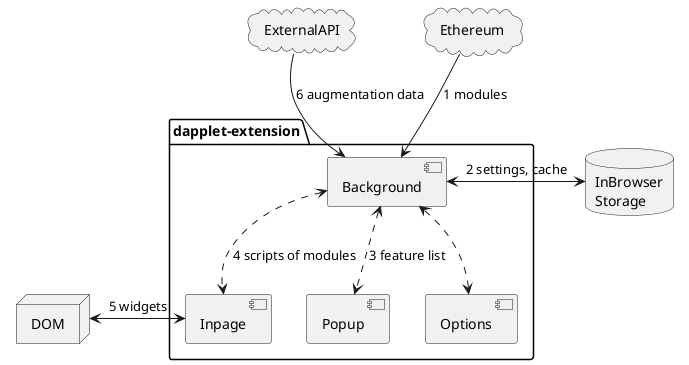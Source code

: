 @startuml "dapplet-extension"

cloud ExternalAPI
cloud Ethereum

node DOM
database "InBrowser\nStorage" as Storage

package "dapplet-extension" {
    [Background]
    [Inpage]
    [Popup]
    [Options]

    Background <..> Inpage : 4 scripts of modules
    Background <..> Popup : 3 feature list
    Background <..> Options

    Background <-> Storage : 2 settings, cache
    Ethereum -down-> Background : 1 modules
    ExternalAPI -down-> Background : 6 augmentation data

    Inpage <-left-> DOM : 5 widgets
}

@enduml